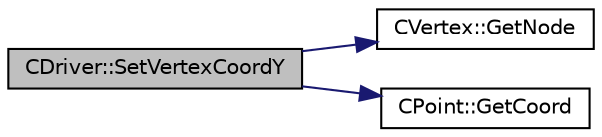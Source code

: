 digraph "CDriver::SetVertexCoordY"
{
  edge [fontname="Helvetica",fontsize="10",labelfontname="Helvetica",labelfontsize="10"];
  node [fontname="Helvetica",fontsize="10",shape=record];
  rankdir="LR";
  Node1906 [label="CDriver::SetVertexCoordY",height=0.2,width=0.4,color="black", fillcolor="grey75", style="filled", fontcolor="black"];
  Node1906 -> Node1907 [color="midnightblue",fontsize="10",style="solid",fontname="Helvetica"];
  Node1907 [label="CVertex::GetNode",height=0.2,width=0.4,color="black", fillcolor="white", style="filled",URL="$class_c_vertex.html#a95c513bf927464157ed96b6c79779a1f",tooltip="Get the node of the vertex. "];
  Node1906 -> Node1908 [color="midnightblue",fontsize="10",style="solid",fontname="Helvetica"];
  Node1908 [label="CPoint::GetCoord",height=0.2,width=0.4,color="black", fillcolor="white", style="filled",URL="$class_c_point.html#a95fe081d22e96e190cb3edcbf0d6525f",tooltip="Get the coordinates dor the control volume. "];
}
